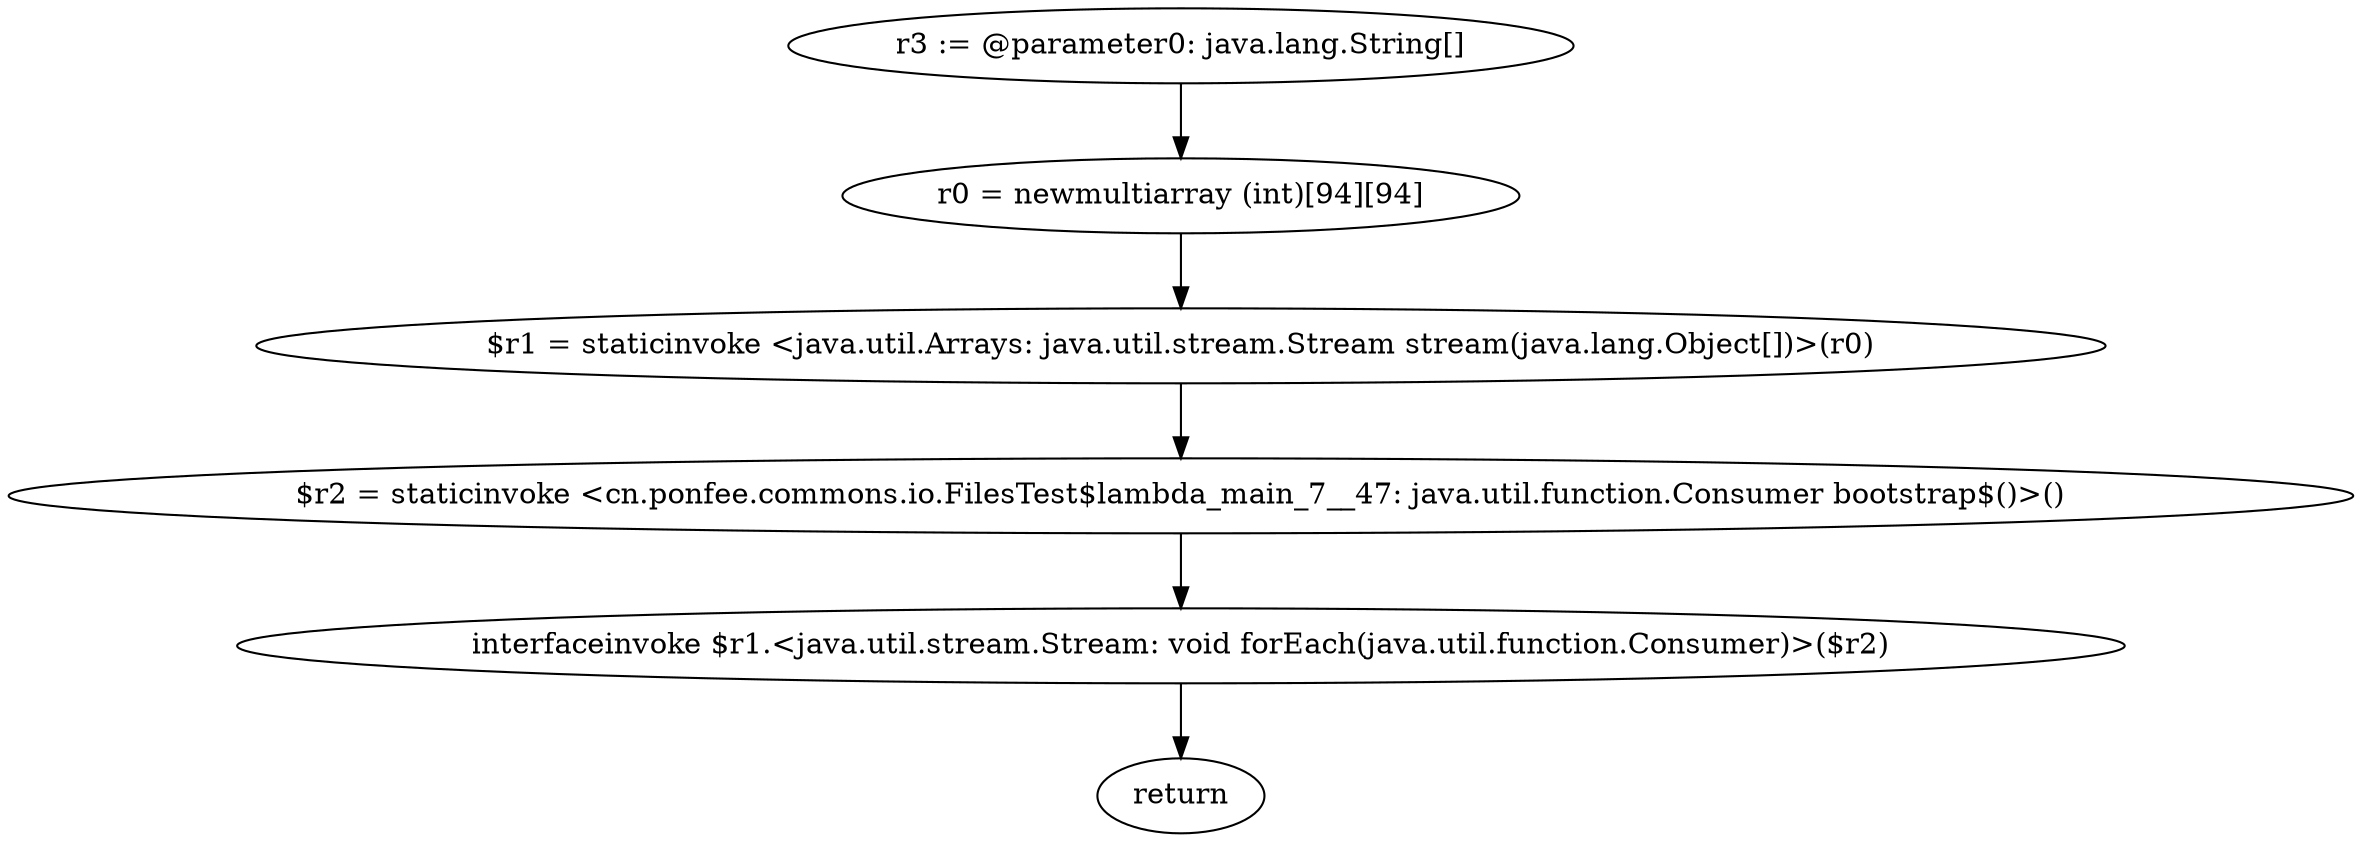 digraph "unitGraph" {
    "r3 := @parameter0: java.lang.String[]"
    "r0 = newmultiarray (int)[94][94]"
    "$r1 = staticinvoke <java.util.Arrays: java.util.stream.Stream stream(java.lang.Object[])>(r0)"
    "$r2 = staticinvoke <cn.ponfee.commons.io.FilesTest$lambda_main_7__47: java.util.function.Consumer bootstrap$()>()"
    "interfaceinvoke $r1.<java.util.stream.Stream: void forEach(java.util.function.Consumer)>($r2)"
    "return"
    "r3 := @parameter0: java.lang.String[]"->"r0 = newmultiarray (int)[94][94]";
    "r0 = newmultiarray (int)[94][94]"->"$r1 = staticinvoke <java.util.Arrays: java.util.stream.Stream stream(java.lang.Object[])>(r0)";
    "$r1 = staticinvoke <java.util.Arrays: java.util.stream.Stream stream(java.lang.Object[])>(r0)"->"$r2 = staticinvoke <cn.ponfee.commons.io.FilesTest$lambda_main_7__47: java.util.function.Consumer bootstrap$()>()";
    "$r2 = staticinvoke <cn.ponfee.commons.io.FilesTest$lambda_main_7__47: java.util.function.Consumer bootstrap$()>()"->"interfaceinvoke $r1.<java.util.stream.Stream: void forEach(java.util.function.Consumer)>($r2)";
    "interfaceinvoke $r1.<java.util.stream.Stream: void forEach(java.util.function.Consumer)>($r2)"->"return";
}
